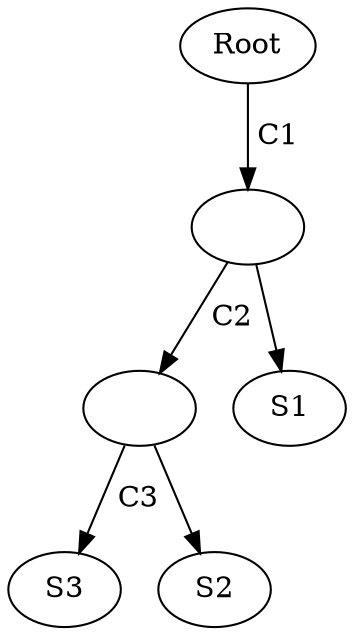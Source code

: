 digraph {
    0 [ label = "Root" ]
    1 [ label = "" ]
    2 [ label = "" ]
    3 [ label = "S3" ]
    4 [ label = "S1" ]
    5 [ label = "S2" ]
    0 -> 1 [ label = " C1" ]
    1 -> 2 [ label = " C2" ]
    2 -> 3 [ label = " C3" ]
    1 -> 4 [ label = "" ]
    2 -> 5 [ label = "" ]
}
